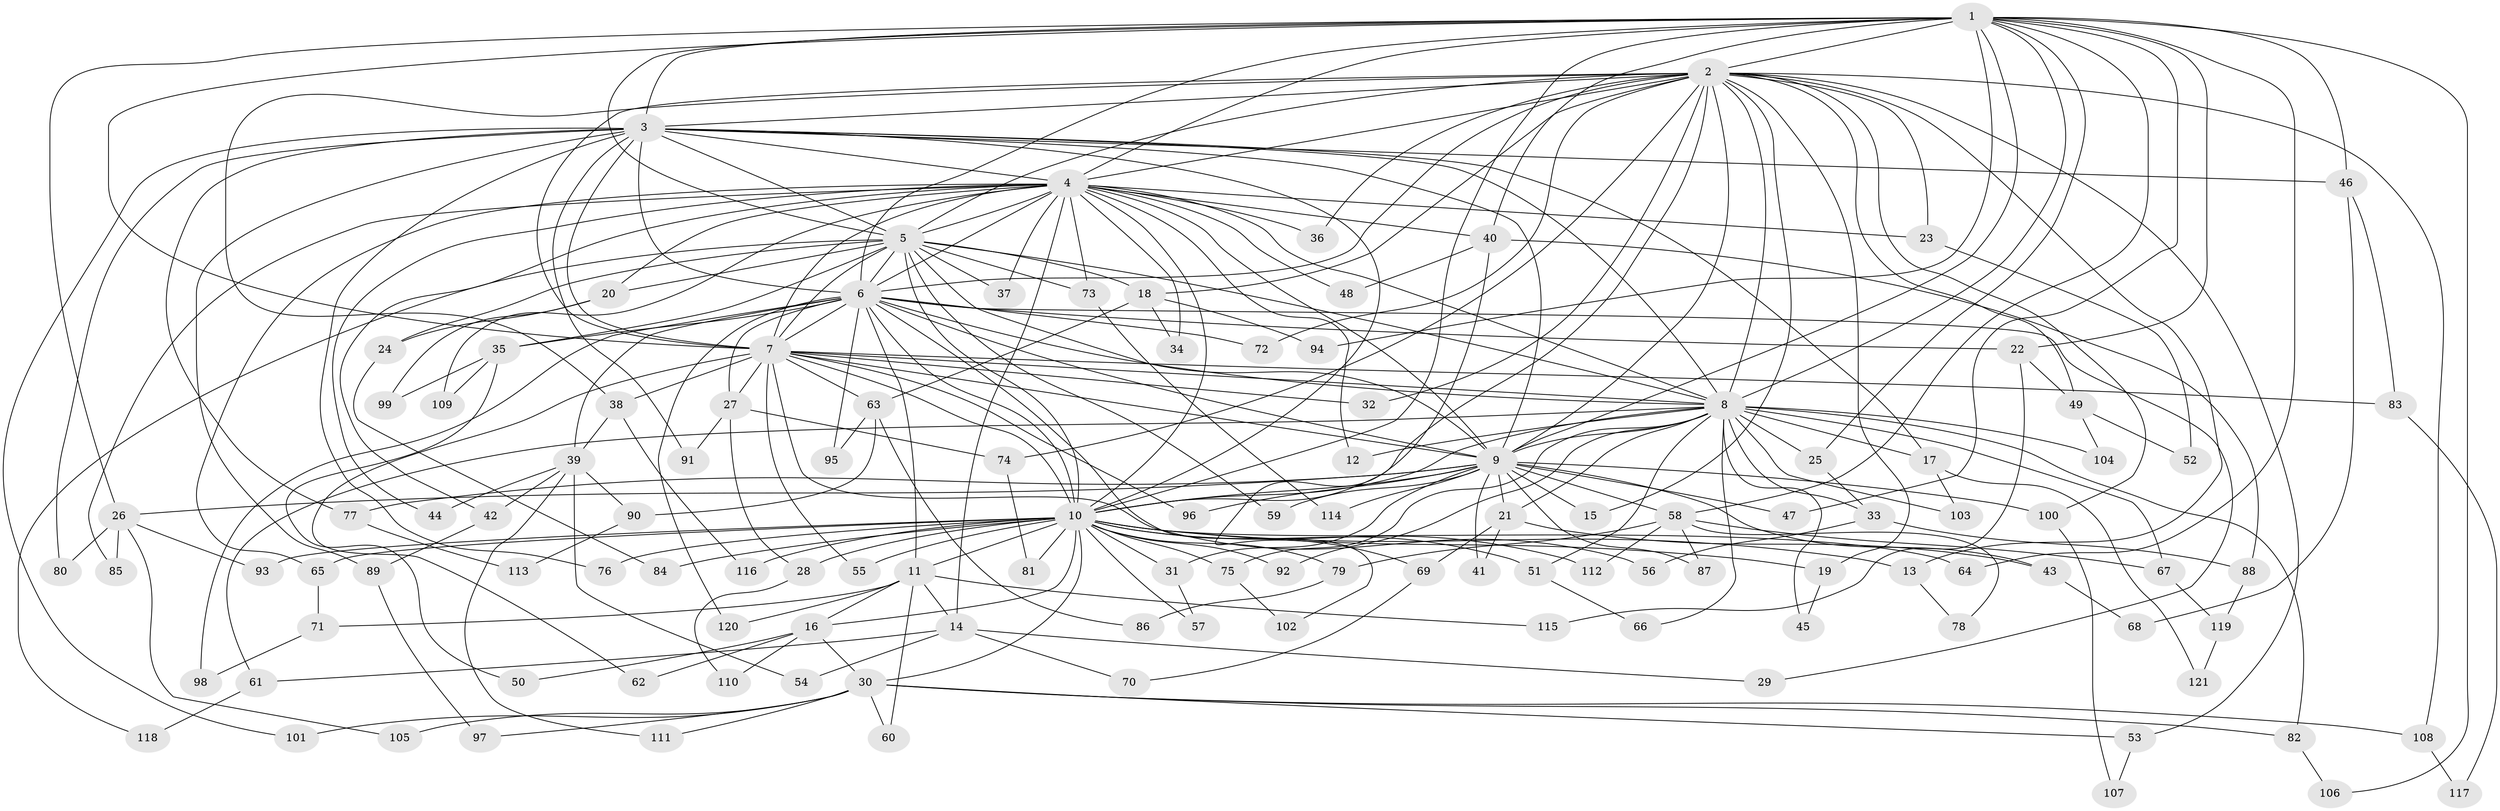 // coarse degree distribution, {19: 0.011494252873563218, 31: 0.011494252873563218, 26: 0.022988505747126436, 21: 0.011494252873563218, 15: 0.011494252873563218, 17: 0.011494252873563218, 20: 0.011494252873563218, 8: 0.022988505747126436, 2: 0.45977011494252873, 3: 0.21839080459770116, 6: 0.05747126436781609, 1: 0.011494252873563218, 5: 0.034482758620689655, 4: 0.09195402298850575, 10: 0.011494252873563218}
// Generated by graph-tools (version 1.1) at 2025/51/02/27/25 19:51:51]
// undirected, 121 vertices, 267 edges
graph export_dot {
graph [start="1"]
  node [color=gray90,style=filled];
  1;
  2;
  3;
  4;
  5;
  6;
  7;
  8;
  9;
  10;
  11;
  12;
  13;
  14;
  15;
  16;
  17;
  18;
  19;
  20;
  21;
  22;
  23;
  24;
  25;
  26;
  27;
  28;
  29;
  30;
  31;
  32;
  33;
  34;
  35;
  36;
  37;
  38;
  39;
  40;
  41;
  42;
  43;
  44;
  45;
  46;
  47;
  48;
  49;
  50;
  51;
  52;
  53;
  54;
  55;
  56;
  57;
  58;
  59;
  60;
  61;
  62;
  63;
  64;
  65;
  66;
  67;
  68;
  69;
  70;
  71;
  72;
  73;
  74;
  75;
  76;
  77;
  78;
  79;
  80;
  81;
  82;
  83;
  84;
  85;
  86;
  87;
  88;
  89;
  90;
  91;
  92;
  93;
  94;
  95;
  96;
  97;
  98;
  99;
  100;
  101;
  102;
  103;
  104;
  105;
  106;
  107;
  108;
  109;
  110;
  111;
  112;
  113;
  114;
  115;
  116;
  117;
  118;
  119;
  120;
  121;
  1 -- 2;
  1 -- 3;
  1 -- 4;
  1 -- 5;
  1 -- 6;
  1 -- 7;
  1 -- 8;
  1 -- 9;
  1 -- 10;
  1 -- 22;
  1 -- 25;
  1 -- 26;
  1 -- 40;
  1 -- 46;
  1 -- 47;
  1 -- 58;
  1 -- 64;
  1 -- 94;
  1 -- 106;
  2 -- 3;
  2 -- 4;
  2 -- 5;
  2 -- 6;
  2 -- 7;
  2 -- 8;
  2 -- 9;
  2 -- 10;
  2 -- 13;
  2 -- 15;
  2 -- 18;
  2 -- 19;
  2 -- 23;
  2 -- 32;
  2 -- 36;
  2 -- 38;
  2 -- 49;
  2 -- 53;
  2 -- 72;
  2 -- 74;
  2 -- 100;
  2 -- 108;
  3 -- 4;
  3 -- 5;
  3 -- 6;
  3 -- 7;
  3 -- 8;
  3 -- 9;
  3 -- 10;
  3 -- 17;
  3 -- 46;
  3 -- 76;
  3 -- 77;
  3 -- 80;
  3 -- 89;
  3 -- 91;
  3 -- 101;
  4 -- 5;
  4 -- 6;
  4 -- 7;
  4 -- 8;
  4 -- 9;
  4 -- 10;
  4 -- 12;
  4 -- 14;
  4 -- 20;
  4 -- 23;
  4 -- 34;
  4 -- 36;
  4 -- 37;
  4 -- 40;
  4 -- 42;
  4 -- 44;
  4 -- 48;
  4 -- 65;
  4 -- 73;
  4 -- 85;
  4 -- 109;
  5 -- 6;
  5 -- 7;
  5 -- 8;
  5 -- 9;
  5 -- 10;
  5 -- 18;
  5 -- 20;
  5 -- 24;
  5 -- 35;
  5 -- 37;
  5 -- 59;
  5 -- 73;
  5 -- 118;
  6 -- 7;
  6 -- 8;
  6 -- 9;
  6 -- 10;
  6 -- 11;
  6 -- 22;
  6 -- 27;
  6 -- 29;
  6 -- 35;
  6 -- 39;
  6 -- 72;
  6 -- 95;
  6 -- 98;
  6 -- 102;
  6 -- 120;
  7 -- 8;
  7 -- 9;
  7 -- 10;
  7 -- 27;
  7 -- 32;
  7 -- 38;
  7 -- 55;
  7 -- 56;
  7 -- 62;
  7 -- 63;
  7 -- 83;
  7 -- 96;
  8 -- 9;
  8 -- 10;
  8 -- 12;
  8 -- 17;
  8 -- 21;
  8 -- 25;
  8 -- 33;
  8 -- 45;
  8 -- 51;
  8 -- 61;
  8 -- 66;
  8 -- 67;
  8 -- 75;
  8 -- 82;
  8 -- 92;
  8 -- 103;
  8 -- 104;
  9 -- 10;
  9 -- 15;
  9 -- 21;
  9 -- 26;
  9 -- 31;
  9 -- 41;
  9 -- 43;
  9 -- 47;
  9 -- 58;
  9 -- 59;
  9 -- 77;
  9 -- 87;
  9 -- 96;
  9 -- 100;
  9 -- 114;
  10 -- 11;
  10 -- 13;
  10 -- 16;
  10 -- 19;
  10 -- 28;
  10 -- 30;
  10 -- 31;
  10 -- 51;
  10 -- 55;
  10 -- 57;
  10 -- 64;
  10 -- 65;
  10 -- 75;
  10 -- 76;
  10 -- 79;
  10 -- 81;
  10 -- 84;
  10 -- 92;
  10 -- 93;
  10 -- 112;
  10 -- 116;
  11 -- 14;
  11 -- 16;
  11 -- 60;
  11 -- 71;
  11 -- 115;
  11 -- 120;
  13 -- 78;
  14 -- 29;
  14 -- 54;
  14 -- 61;
  14 -- 70;
  16 -- 30;
  16 -- 50;
  16 -- 62;
  16 -- 110;
  17 -- 103;
  17 -- 121;
  18 -- 34;
  18 -- 63;
  18 -- 94;
  19 -- 45;
  20 -- 24;
  20 -- 99;
  21 -- 41;
  21 -- 43;
  21 -- 69;
  22 -- 49;
  22 -- 115;
  23 -- 52;
  24 -- 84;
  25 -- 33;
  26 -- 80;
  26 -- 85;
  26 -- 93;
  26 -- 105;
  27 -- 28;
  27 -- 74;
  27 -- 91;
  28 -- 110;
  30 -- 53;
  30 -- 60;
  30 -- 82;
  30 -- 97;
  30 -- 101;
  30 -- 105;
  30 -- 108;
  30 -- 111;
  31 -- 57;
  33 -- 56;
  33 -- 88;
  35 -- 50;
  35 -- 99;
  35 -- 109;
  38 -- 39;
  38 -- 116;
  39 -- 42;
  39 -- 44;
  39 -- 54;
  39 -- 90;
  39 -- 111;
  40 -- 48;
  40 -- 69;
  40 -- 88;
  42 -- 89;
  43 -- 68;
  46 -- 68;
  46 -- 83;
  49 -- 52;
  49 -- 104;
  51 -- 66;
  53 -- 107;
  58 -- 67;
  58 -- 78;
  58 -- 79;
  58 -- 87;
  58 -- 112;
  61 -- 118;
  63 -- 86;
  63 -- 90;
  63 -- 95;
  65 -- 71;
  67 -- 119;
  69 -- 70;
  71 -- 98;
  73 -- 114;
  74 -- 81;
  75 -- 102;
  77 -- 113;
  79 -- 86;
  82 -- 106;
  83 -- 117;
  88 -- 119;
  89 -- 97;
  90 -- 113;
  100 -- 107;
  108 -- 117;
  119 -- 121;
}
